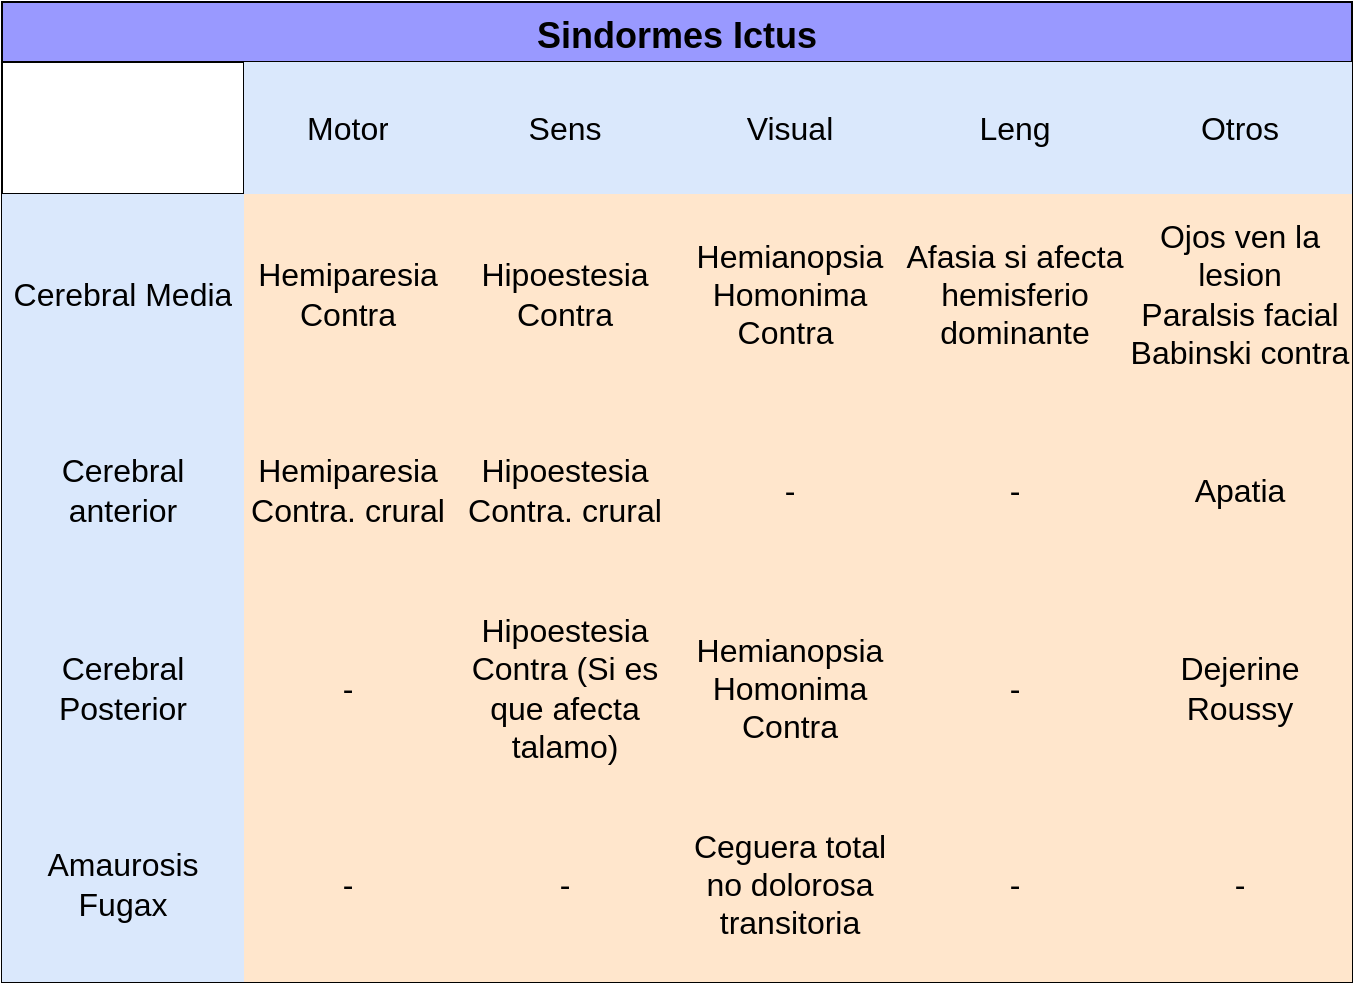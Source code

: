 <mxfile version="21.1.5" type="github">
  <diagram name="Page-1" id="qVUyVKSY0AozgfE-DCCR">
    <mxGraphModel dx="674" dy="1077" grid="1" gridSize="10" guides="1" tooltips="1" connect="1" arrows="1" fold="1" page="1" pageScale="1" pageWidth="850" pageHeight="1100" math="0" shadow="0">
      <root>
        <mxCell id="0" />
        <mxCell id="1" parent="0" />
        <mxCell id="eD5Zwg-v8Sb8pHwtQRbN-1" value="Sindormes Ictus" style="shape=table;startSize=30;container=1;collapsible=0;childLayout=tableLayout;strokeColor=default;fontSize=18;fillColor=#9999FF;fontStyle=1" vertex="1" parent="1">
          <mxGeometry x="75" y="270" width="675" height="490" as="geometry" />
        </mxCell>
        <mxCell id="eD5Zwg-v8Sb8pHwtQRbN-2" value="" style="shape=tableRow;horizontal=0;startSize=0;swimlaneHead=0;swimlaneBody=0;strokeColor=inherit;top=0;left=0;bottom=0;right=0;collapsible=0;dropTarget=0;fillColor=none;points=[[0,0.5],[1,0.5]];portConstraint=eastwest;fontSize=16;" vertex="1" parent="eD5Zwg-v8Sb8pHwtQRbN-1">
          <mxGeometry y="30" width="675" height="66" as="geometry" />
        </mxCell>
        <mxCell id="eD5Zwg-v8Sb8pHwtQRbN-3" value="" style="shape=partialRectangle;html=1;whiteSpace=wrap;connectable=0;strokeColor=inherit;overflow=hidden;fillColor=none;top=0;left=0;bottom=0;right=0;pointerEvents=1;fontSize=16;strokeWidth=2;" vertex="1" parent="eD5Zwg-v8Sb8pHwtQRbN-2">
          <mxGeometry width="121" height="66" as="geometry">
            <mxRectangle width="121" height="66" as="alternateBounds" />
          </mxGeometry>
        </mxCell>
        <mxCell id="eD5Zwg-v8Sb8pHwtQRbN-4" value="Motor" style="shape=partialRectangle;html=1;whiteSpace=wrap;connectable=0;strokeColor=#6c8ebf;overflow=hidden;fillColor=#dae8fc;top=0;left=0;bottom=0;right=0;pointerEvents=1;fontSize=16;strokeWidth=2;" vertex="1" parent="eD5Zwg-v8Sb8pHwtQRbN-2">
          <mxGeometry x="121" width="104" height="66" as="geometry">
            <mxRectangle width="104" height="66" as="alternateBounds" />
          </mxGeometry>
        </mxCell>
        <mxCell id="eD5Zwg-v8Sb8pHwtQRbN-17" value="Sens" style="shape=partialRectangle;html=1;whiteSpace=wrap;connectable=0;strokeColor=#6c8ebf;overflow=hidden;fillColor=#dae8fc;top=0;left=0;bottom=0;right=0;pointerEvents=1;fontSize=16;strokeWidth=2;" vertex="1" parent="eD5Zwg-v8Sb8pHwtQRbN-2">
          <mxGeometry x="225" width="113" height="66" as="geometry">
            <mxRectangle width="113" height="66" as="alternateBounds" />
          </mxGeometry>
        </mxCell>
        <mxCell id="eD5Zwg-v8Sb8pHwtQRbN-20" value="Visual" style="shape=partialRectangle;html=1;whiteSpace=wrap;connectable=0;strokeColor=#6c8ebf;overflow=hidden;fillColor=#dae8fc;top=0;left=0;bottom=0;right=0;pointerEvents=1;fontSize=16;strokeWidth=2;" vertex="1" parent="eD5Zwg-v8Sb8pHwtQRbN-2">
          <mxGeometry x="338" width="112" height="66" as="geometry">
            <mxRectangle width="112" height="66" as="alternateBounds" />
          </mxGeometry>
        </mxCell>
        <mxCell id="eD5Zwg-v8Sb8pHwtQRbN-23" value="Leng" style="shape=partialRectangle;html=1;whiteSpace=wrap;connectable=0;strokeColor=#6c8ebf;overflow=hidden;fillColor=#dae8fc;top=0;left=0;bottom=0;right=0;pointerEvents=1;fontSize=16;strokeWidth=2;" vertex="1" parent="eD5Zwg-v8Sb8pHwtQRbN-2">
          <mxGeometry x="450" width="113" height="66" as="geometry">
            <mxRectangle width="113" height="66" as="alternateBounds" />
          </mxGeometry>
        </mxCell>
        <mxCell id="eD5Zwg-v8Sb8pHwtQRbN-26" value="Otros" style="shape=partialRectangle;html=1;whiteSpace=wrap;connectable=0;strokeColor=#6c8ebf;overflow=hidden;fillColor=#dae8fc;top=0;left=0;bottom=0;right=0;pointerEvents=1;fontSize=16;strokeWidth=2;" vertex="1" parent="eD5Zwg-v8Sb8pHwtQRbN-2">
          <mxGeometry x="563" width="112" height="66" as="geometry">
            <mxRectangle width="112" height="66" as="alternateBounds" />
          </mxGeometry>
        </mxCell>
        <mxCell id="eD5Zwg-v8Sb8pHwtQRbN-6" value="" style="shape=tableRow;horizontal=0;startSize=0;swimlaneHead=0;swimlaneBody=0;strokeColor=inherit;top=0;left=0;bottom=0;right=0;collapsible=0;dropTarget=0;fillColor=none;points=[[0,0.5],[1,0.5]];portConstraint=eastwest;fontSize=16;" vertex="1" parent="eD5Zwg-v8Sb8pHwtQRbN-1">
          <mxGeometry y="96" width="675" height="99" as="geometry" />
        </mxCell>
        <mxCell id="eD5Zwg-v8Sb8pHwtQRbN-7" value="Cerebral Media" style="shape=partialRectangle;html=1;whiteSpace=wrap;connectable=0;strokeColor=#6c8ebf;overflow=hidden;fillColor=#dae8fc;top=0;left=0;bottom=0;right=0;pointerEvents=1;fontSize=16;strokeWidth=2;" vertex="1" parent="eD5Zwg-v8Sb8pHwtQRbN-6">
          <mxGeometry width="121" height="99" as="geometry">
            <mxRectangle width="121" height="99" as="alternateBounds" />
          </mxGeometry>
        </mxCell>
        <mxCell id="eD5Zwg-v8Sb8pHwtQRbN-8" value="Hemiparesia Contra" style="shape=partialRectangle;html=1;whiteSpace=wrap;connectable=0;strokeColor=#d79b00;overflow=hidden;fillColor=#ffe6cc;top=0;left=0;bottom=0;right=0;pointerEvents=1;fontSize=16;strokeWidth=2;" vertex="1" parent="eD5Zwg-v8Sb8pHwtQRbN-6">
          <mxGeometry x="121" width="104" height="99" as="geometry">
            <mxRectangle width="104" height="99" as="alternateBounds" />
          </mxGeometry>
        </mxCell>
        <mxCell id="eD5Zwg-v8Sb8pHwtQRbN-18" value="Hipoestesia Contra" style="shape=partialRectangle;html=1;whiteSpace=wrap;connectable=0;strokeColor=#d79b00;overflow=hidden;fillColor=#ffe6cc;top=0;left=0;bottom=0;right=0;pointerEvents=1;fontSize=16;strokeWidth=2;" vertex="1" parent="eD5Zwg-v8Sb8pHwtQRbN-6">
          <mxGeometry x="225" width="113" height="99" as="geometry">
            <mxRectangle width="113" height="99" as="alternateBounds" />
          </mxGeometry>
        </mxCell>
        <mxCell id="eD5Zwg-v8Sb8pHwtQRbN-21" value="Hemianopsia Homonima Contra&amp;nbsp;" style="shape=partialRectangle;html=1;whiteSpace=wrap;connectable=0;strokeColor=#d79b00;overflow=hidden;fillColor=#ffe6cc;top=0;left=0;bottom=0;right=0;pointerEvents=1;fontSize=16;strokeWidth=2;" vertex="1" parent="eD5Zwg-v8Sb8pHwtQRbN-6">
          <mxGeometry x="338" width="112" height="99" as="geometry">
            <mxRectangle width="112" height="99" as="alternateBounds" />
          </mxGeometry>
        </mxCell>
        <mxCell id="eD5Zwg-v8Sb8pHwtQRbN-24" value="Afasia si afecta hemisferio dominante" style="shape=partialRectangle;html=1;whiteSpace=wrap;connectable=0;strokeColor=#d79b00;overflow=hidden;fillColor=#ffe6cc;top=0;left=0;bottom=0;right=0;pointerEvents=1;fontSize=16;strokeWidth=2;" vertex="1" parent="eD5Zwg-v8Sb8pHwtQRbN-6">
          <mxGeometry x="450" width="113" height="99" as="geometry">
            <mxRectangle width="113" height="99" as="alternateBounds" />
          </mxGeometry>
        </mxCell>
        <mxCell id="eD5Zwg-v8Sb8pHwtQRbN-27" value="Ojos ven la lesion&lt;br&gt;Paralsis facial&lt;br&gt;Babinski contra" style="shape=partialRectangle;html=1;whiteSpace=wrap;connectable=0;strokeColor=#d79b00;overflow=hidden;fillColor=#ffe6cc;top=0;left=0;bottom=0;right=0;pointerEvents=1;fontSize=16;strokeWidth=2;" vertex="1" parent="eD5Zwg-v8Sb8pHwtQRbN-6">
          <mxGeometry x="563" width="112" height="99" as="geometry">
            <mxRectangle width="112" height="99" as="alternateBounds" />
          </mxGeometry>
        </mxCell>
        <mxCell id="eD5Zwg-v8Sb8pHwtQRbN-14" style="shape=tableRow;horizontal=0;startSize=0;swimlaneHead=0;swimlaneBody=0;strokeColor=inherit;top=0;left=0;bottom=0;right=0;collapsible=0;dropTarget=0;fillColor=none;points=[[0,0.5],[1,0.5]];portConstraint=eastwest;fontSize=16;" vertex="1" parent="eD5Zwg-v8Sb8pHwtQRbN-1">
          <mxGeometry y="195" width="675" height="98" as="geometry" />
        </mxCell>
        <mxCell id="eD5Zwg-v8Sb8pHwtQRbN-15" value="Cerebral anterior" style="shape=partialRectangle;html=1;whiteSpace=wrap;connectable=0;strokeColor=#6c8ebf;overflow=hidden;fillColor=#dae8fc;top=0;left=0;bottom=0;right=0;pointerEvents=1;fontSize=16;strokeWidth=2;" vertex="1" parent="eD5Zwg-v8Sb8pHwtQRbN-14">
          <mxGeometry width="121" height="98" as="geometry">
            <mxRectangle width="121" height="98" as="alternateBounds" />
          </mxGeometry>
        </mxCell>
        <mxCell id="eD5Zwg-v8Sb8pHwtQRbN-16" value="Hemiparesia Contra. crural" style="shape=partialRectangle;html=1;whiteSpace=wrap;connectable=0;strokeColor=#d79b00;overflow=hidden;fillColor=#ffe6cc;top=0;left=0;bottom=0;right=0;pointerEvents=1;fontSize=16;strokeWidth=2;" vertex="1" parent="eD5Zwg-v8Sb8pHwtQRbN-14">
          <mxGeometry x="121" width="104" height="98" as="geometry">
            <mxRectangle width="104" height="98" as="alternateBounds" />
          </mxGeometry>
        </mxCell>
        <mxCell id="eD5Zwg-v8Sb8pHwtQRbN-19" value="Hipoestesia Contra. crural" style="shape=partialRectangle;html=1;whiteSpace=wrap;connectable=0;strokeColor=#d79b00;overflow=hidden;fillColor=#ffe6cc;top=0;left=0;bottom=0;right=0;pointerEvents=1;fontSize=16;strokeWidth=2;" vertex="1" parent="eD5Zwg-v8Sb8pHwtQRbN-14">
          <mxGeometry x="225" width="113" height="98" as="geometry">
            <mxRectangle width="113" height="98" as="alternateBounds" />
          </mxGeometry>
        </mxCell>
        <mxCell id="eD5Zwg-v8Sb8pHwtQRbN-22" value="-" style="shape=partialRectangle;html=1;whiteSpace=wrap;connectable=0;strokeColor=#d79b00;overflow=hidden;fillColor=#ffe6cc;top=0;left=0;bottom=0;right=0;pointerEvents=1;fontSize=16;strokeWidth=2;" vertex="1" parent="eD5Zwg-v8Sb8pHwtQRbN-14">
          <mxGeometry x="338" width="112" height="98" as="geometry">
            <mxRectangle width="112" height="98" as="alternateBounds" />
          </mxGeometry>
        </mxCell>
        <mxCell id="eD5Zwg-v8Sb8pHwtQRbN-25" value="-" style="shape=partialRectangle;html=1;whiteSpace=wrap;connectable=0;strokeColor=#d79b00;overflow=hidden;fillColor=#ffe6cc;top=0;left=0;bottom=0;right=0;pointerEvents=1;fontSize=16;strokeWidth=2;" vertex="1" parent="eD5Zwg-v8Sb8pHwtQRbN-14">
          <mxGeometry x="450" width="113" height="98" as="geometry">
            <mxRectangle width="113" height="98" as="alternateBounds" />
          </mxGeometry>
        </mxCell>
        <mxCell id="eD5Zwg-v8Sb8pHwtQRbN-28" value="Apatia" style="shape=partialRectangle;html=1;whiteSpace=wrap;connectable=0;strokeColor=#d79b00;overflow=hidden;fillColor=#ffe6cc;top=0;left=0;bottom=0;right=0;pointerEvents=1;fontSize=16;strokeWidth=2;" vertex="1" parent="eD5Zwg-v8Sb8pHwtQRbN-14">
          <mxGeometry x="563" width="112" height="98" as="geometry">
            <mxRectangle width="112" height="98" as="alternateBounds" />
          </mxGeometry>
        </mxCell>
        <mxCell id="eD5Zwg-v8Sb8pHwtQRbN-29" style="shape=tableRow;horizontal=0;startSize=0;swimlaneHead=0;swimlaneBody=0;strokeColor=inherit;top=0;left=0;bottom=0;right=0;collapsible=0;dropTarget=0;fillColor=none;points=[[0,0.5],[1,0.5]];portConstraint=eastwest;fontSize=16;" vertex="1" parent="eD5Zwg-v8Sb8pHwtQRbN-1">
          <mxGeometry y="293" width="675" height="99" as="geometry" />
        </mxCell>
        <mxCell id="eD5Zwg-v8Sb8pHwtQRbN-30" value="Cerebral Posterior" style="shape=partialRectangle;html=1;whiteSpace=wrap;connectable=0;strokeColor=#6c8ebf;overflow=hidden;fillColor=#dae8fc;top=0;left=0;bottom=0;right=0;pointerEvents=1;fontSize=16;strokeWidth=2;" vertex="1" parent="eD5Zwg-v8Sb8pHwtQRbN-29">
          <mxGeometry width="121" height="99" as="geometry">
            <mxRectangle width="121" height="99" as="alternateBounds" />
          </mxGeometry>
        </mxCell>
        <mxCell id="eD5Zwg-v8Sb8pHwtQRbN-31" value="-" style="shape=partialRectangle;html=1;whiteSpace=wrap;connectable=0;strokeColor=#d79b00;overflow=hidden;fillColor=#ffe6cc;top=0;left=0;bottom=0;right=0;pointerEvents=1;fontSize=16;strokeWidth=2;" vertex="1" parent="eD5Zwg-v8Sb8pHwtQRbN-29">
          <mxGeometry x="121" width="104" height="99" as="geometry">
            <mxRectangle width="104" height="99" as="alternateBounds" />
          </mxGeometry>
        </mxCell>
        <mxCell id="eD5Zwg-v8Sb8pHwtQRbN-32" value="Hipoestesia Contra (Si es que afecta talamo)" style="shape=partialRectangle;html=1;whiteSpace=wrap;connectable=0;strokeColor=#d79b00;overflow=hidden;fillColor=#ffe6cc;top=0;left=0;bottom=0;right=0;pointerEvents=1;fontSize=16;strokeWidth=2;" vertex="1" parent="eD5Zwg-v8Sb8pHwtQRbN-29">
          <mxGeometry x="225" width="113" height="99" as="geometry">
            <mxRectangle width="113" height="99" as="alternateBounds" />
          </mxGeometry>
        </mxCell>
        <mxCell id="eD5Zwg-v8Sb8pHwtQRbN-33" value="Hemianopsia Homonima Contra" style="shape=partialRectangle;html=1;whiteSpace=wrap;connectable=0;strokeColor=#d79b00;overflow=hidden;fillColor=#ffe6cc;top=0;left=0;bottom=0;right=0;pointerEvents=1;fontSize=16;strokeWidth=2;" vertex="1" parent="eD5Zwg-v8Sb8pHwtQRbN-29">
          <mxGeometry x="338" width="112" height="99" as="geometry">
            <mxRectangle width="112" height="99" as="alternateBounds" />
          </mxGeometry>
        </mxCell>
        <mxCell id="eD5Zwg-v8Sb8pHwtQRbN-34" value="-" style="shape=partialRectangle;html=1;whiteSpace=wrap;connectable=0;strokeColor=#d79b00;overflow=hidden;fillColor=#ffe6cc;top=0;left=0;bottom=0;right=0;pointerEvents=1;fontSize=16;strokeWidth=2;" vertex="1" parent="eD5Zwg-v8Sb8pHwtQRbN-29">
          <mxGeometry x="450" width="113" height="99" as="geometry">
            <mxRectangle width="113" height="99" as="alternateBounds" />
          </mxGeometry>
        </mxCell>
        <mxCell id="eD5Zwg-v8Sb8pHwtQRbN-35" value="Dejerine Roussy" style="shape=partialRectangle;html=1;whiteSpace=wrap;connectable=0;strokeColor=#d79b00;overflow=hidden;fillColor=#ffe6cc;top=0;left=0;bottom=0;right=0;pointerEvents=1;fontSize=16;strokeWidth=2;" vertex="1" parent="eD5Zwg-v8Sb8pHwtQRbN-29">
          <mxGeometry x="563" width="112" height="99" as="geometry">
            <mxRectangle width="112" height="99" as="alternateBounds" />
          </mxGeometry>
        </mxCell>
        <mxCell id="eD5Zwg-v8Sb8pHwtQRbN-36" style="shape=tableRow;horizontal=0;startSize=0;swimlaneHead=0;swimlaneBody=0;strokeColor=inherit;top=0;left=0;bottom=0;right=0;collapsible=0;dropTarget=0;fillColor=none;points=[[0,0.5],[1,0.5]];portConstraint=eastwest;fontSize=16;" vertex="1" parent="eD5Zwg-v8Sb8pHwtQRbN-1">
          <mxGeometry y="392" width="675" height="98" as="geometry" />
        </mxCell>
        <mxCell id="eD5Zwg-v8Sb8pHwtQRbN-37" value="Amaurosis Fugax" style="shape=partialRectangle;html=1;whiteSpace=wrap;connectable=0;strokeColor=#6c8ebf;overflow=hidden;fillColor=#dae8fc;top=0;left=0;bottom=0;right=0;pointerEvents=1;fontSize=16;strokeWidth=2;" vertex="1" parent="eD5Zwg-v8Sb8pHwtQRbN-36">
          <mxGeometry width="121" height="98" as="geometry">
            <mxRectangle width="121" height="98" as="alternateBounds" />
          </mxGeometry>
        </mxCell>
        <mxCell id="eD5Zwg-v8Sb8pHwtQRbN-38" value="-" style="shape=partialRectangle;html=1;whiteSpace=wrap;connectable=0;strokeColor=#d79b00;overflow=hidden;fillColor=#ffe6cc;top=0;left=0;bottom=0;right=0;pointerEvents=1;fontSize=16;strokeWidth=2;" vertex="1" parent="eD5Zwg-v8Sb8pHwtQRbN-36">
          <mxGeometry x="121" width="104" height="98" as="geometry">
            <mxRectangle width="104" height="98" as="alternateBounds" />
          </mxGeometry>
        </mxCell>
        <mxCell id="eD5Zwg-v8Sb8pHwtQRbN-39" value="-" style="shape=partialRectangle;html=1;whiteSpace=wrap;connectable=0;strokeColor=#d79b00;overflow=hidden;fillColor=#ffe6cc;top=0;left=0;bottom=0;right=0;pointerEvents=1;fontSize=16;strokeWidth=2;" vertex="1" parent="eD5Zwg-v8Sb8pHwtQRbN-36">
          <mxGeometry x="225" width="113" height="98" as="geometry">
            <mxRectangle width="113" height="98" as="alternateBounds" />
          </mxGeometry>
        </mxCell>
        <mxCell id="eD5Zwg-v8Sb8pHwtQRbN-40" value="Ceguera total no dolorosa transitoria" style="shape=partialRectangle;html=1;whiteSpace=wrap;connectable=0;strokeColor=#d79b00;overflow=hidden;fillColor=#ffe6cc;top=0;left=0;bottom=0;right=0;pointerEvents=1;fontSize=16;strokeWidth=2;" vertex="1" parent="eD5Zwg-v8Sb8pHwtQRbN-36">
          <mxGeometry x="338" width="112" height="98" as="geometry">
            <mxRectangle width="112" height="98" as="alternateBounds" />
          </mxGeometry>
        </mxCell>
        <mxCell id="eD5Zwg-v8Sb8pHwtQRbN-41" value="-" style="shape=partialRectangle;html=1;whiteSpace=wrap;connectable=0;strokeColor=#d79b00;overflow=hidden;fillColor=#ffe6cc;top=0;left=0;bottom=0;right=0;pointerEvents=1;fontSize=16;strokeWidth=2;" vertex="1" parent="eD5Zwg-v8Sb8pHwtQRbN-36">
          <mxGeometry x="450" width="113" height="98" as="geometry">
            <mxRectangle width="113" height="98" as="alternateBounds" />
          </mxGeometry>
        </mxCell>
        <mxCell id="eD5Zwg-v8Sb8pHwtQRbN-42" value="-" style="shape=partialRectangle;html=1;whiteSpace=wrap;connectable=0;strokeColor=#d79b00;overflow=hidden;fillColor=#ffe6cc;top=0;left=0;bottom=0;right=0;pointerEvents=1;fontSize=16;strokeWidth=2;" vertex="1" parent="eD5Zwg-v8Sb8pHwtQRbN-36">
          <mxGeometry x="563" width="112" height="98" as="geometry">
            <mxRectangle width="112" height="98" as="alternateBounds" />
          </mxGeometry>
        </mxCell>
      </root>
    </mxGraphModel>
  </diagram>
</mxfile>
